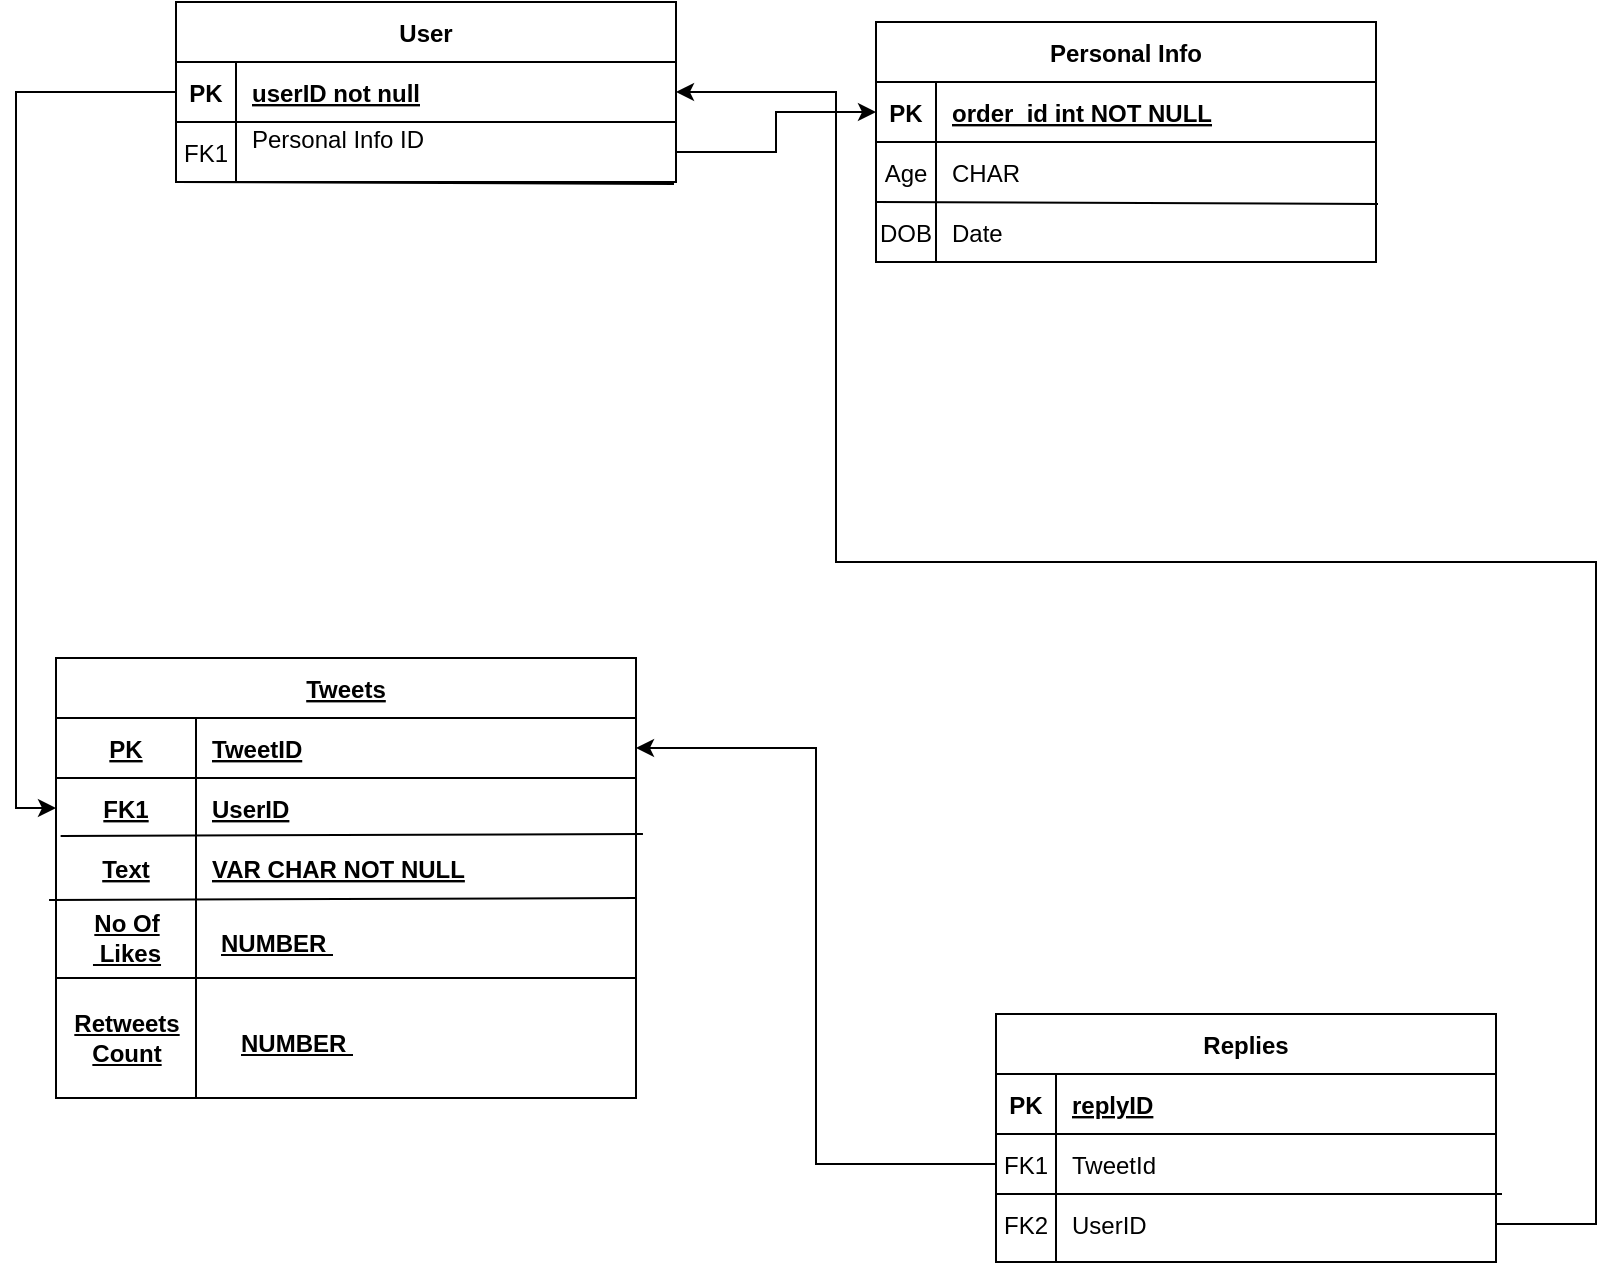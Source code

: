 <mxfile version="22.0.8" type="github">
  <diagram id="R2lEEEUBdFMjLlhIrx00" name="Page-1">
    <mxGraphModel dx="1434" dy="750" grid="1" gridSize="10" guides="1" tooltips="1" connect="1" arrows="1" fold="1" page="1" pageScale="1" pageWidth="850" pageHeight="1100" math="0" shadow="0" extFonts="Permanent Marker^https://fonts.googleapis.com/css?family=Permanent+Marker">
      <root>
        <mxCell id="0" />
        <mxCell id="1" parent="0" />
        <mxCell id="C-vyLk0tnHw3VtMMgP7b-2" value="Personal Info" style="shape=table;startSize=30;container=1;collapsible=1;childLayout=tableLayout;fixedRows=1;rowLines=0;fontStyle=1;align=center;resizeLast=1;" parent="1" vertex="1">
          <mxGeometry x="450" y="120" width="250" height="120" as="geometry" />
        </mxCell>
        <mxCell id="C-vyLk0tnHw3VtMMgP7b-3" value="" style="shape=partialRectangle;collapsible=0;dropTarget=0;pointerEvents=0;fillColor=none;points=[[0,0.5],[1,0.5]];portConstraint=eastwest;top=0;left=0;right=0;bottom=1;" parent="C-vyLk0tnHw3VtMMgP7b-2" vertex="1">
          <mxGeometry y="30" width="250" height="30" as="geometry" />
        </mxCell>
        <mxCell id="C-vyLk0tnHw3VtMMgP7b-4" value="PK" style="shape=partialRectangle;overflow=hidden;connectable=0;fillColor=none;top=0;left=0;bottom=0;right=0;fontStyle=1;" parent="C-vyLk0tnHw3VtMMgP7b-3" vertex="1">
          <mxGeometry width="30" height="30" as="geometry">
            <mxRectangle width="30" height="30" as="alternateBounds" />
          </mxGeometry>
        </mxCell>
        <mxCell id="C-vyLk0tnHw3VtMMgP7b-5" value="order_id int NOT NULL " style="shape=partialRectangle;overflow=hidden;connectable=0;fillColor=none;top=0;left=0;bottom=0;right=0;align=left;spacingLeft=6;fontStyle=5;" parent="C-vyLk0tnHw3VtMMgP7b-3" vertex="1">
          <mxGeometry x="30" width="220" height="30" as="geometry">
            <mxRectangle width="220" height="30" as="alternateBounds" />
          </mxGeometry>
        </mxCell>
        <mxCell id="C-vyLk0tnHw3VtMMgP7b-6" value="" style="shape=partialRectangle;collapsible=0;dropTarget=0;pointerEvents=0;fillColor=none;points=[[0,0.5],[1,0.5]];portConstraint=eastwest;top=0;left=0;right=0;bottom=0;" parent="C-vyLk0tnHw3VtMMgP7b-2" vertex="1">
          <mxGeometry y="60" width="250" height="30" as="geometry" />
        </mxCell>
        <mxCell id="C-vyLk0tnHw3VtMMgP7b-7" value="Age" style="shape=partialRectangle;overflow=hidden;connectable=0;fillColor=none;top=0;left=0;bottom=0;right=0;" parent="C-vyLk0tnHw3VtMMgP7b-6" vertex="1">
          <mxGeometry width="30" height="30" as="geometry">
            <mxRectangle width="30" height="30" as="alternateBounds" />
          </mxGeometry>
        </mxCell>
        <mxCell id="C-vyLk0tnHw3VtMMgP7b-8" value="CHAR" style="shape=partialRectangle;overflow=hidden;connectable=0;fillColor=none;top=0;left=0;bottom=0;right=0;align=left;spacingLeft=6;" parent="C-vyLk0tnHw3VtMMgP7b-6" vertex="1">
          <mxGeometry x="30" width="220" height="30" as="geometry">
            <mxRectangle width="220" height="30" as="alternateBounds" />
          </mxGeometry>
        </mxCell>
        <mxCell id="C-vyLk0tnHw3VtMMgP7b-9" value="" style="shape=partialRectangle;collapsible=0;dropTarget=0;pointerEvents=0;fillColor=none;points=[[0,0.5],[1,0.5]];portConstraint=eastwest;top=0;left=0;right=0;bottom=0;" parent="C-vyLk0tnHw3VtMMgP7b-2" vertex="1">
          <mxGeometry y="90" width="250" height="30" as="geometry" />
        </mxCell>
        <mxCell id="C-vyLk0tnHw3VtMMgP7b-10" value="DOB" style="shape=partialRectangle;overflow=hidden;connectable=0;fillColor=none;top=0;left=0;bottom=0;right=0;" parent="C-vyLk0tnHw3VtMMgP7b-9" vertex="1">
          <mxGeometry width="30" height="30" as="geometry">
            <mxRectangle width="30" height="30" as="alternateBounds" />
          </mxGeometry>
        </mxCell>
        <mxCell id="C-vyLk0tnHw3VtMMgP7b-11" value="Date" style="shape=partialRectangle;overflow=hidden;connectable=0;fillColor=none;top=0;left=0;bottom=0;right=0;align=left;spacingLeft=6;" parent="C-vyLk0tnHw3VtMMgP7b-9" vertex="1">
          <mxGeometry x="30" width="220" height="30" as="geometry">
            <mxRectangle width="220" height="30" as="alternateBounds" />
          </mxGeometry>
        </mxCell>
        <mxCell id="7TSEY7u7kIDkKRWDg9-y-68" value="" style="endArrow=none;html=1;rounded=0;entryX=1.004;entryY=0.033;entryDx=0;entryDy=0;entryPerimeter=0;" edge="1" parent="C-vyLk0tnHw3VtMMgP7b-2" target="C-vyLk0tnHw3VtMMgP7b-9">
          <mxGeometry width="50" height="50" relative="1" as="geometry">
            <mxPoint y="90" as="sourcePoint" />
            <mxPoint x="50" y="240" as="targetPoint" />
          </mxGeometry>
        </mxCell>
        <mxCell id="C-vyLk0tnHw3VtMMgP7b-23" value="User" style="shape=table;startSize=30;container=1;collapsible=1;childLayout=tableLayout;fixedRows=1;rowLines=0;fontStyle=1;align=center;resizeLast=1;" parent="1" vertex="1">
          <mxGeometry x="100" y="110" width="250" height="90" as="geometry" />
        </mxCell>
        <mxCell id="C-vyLk0tnHw3VtMMgP7b-24" value="" style="shape=partialRectangle;collapsible=0;dropTarget=0;pointerEvents=0;fillColor=none;points=[[0,0.5],[1,0.5]];portConstraint=eastwest;top=0;left=0;right=0;bottom=1;" parent="C-vyLk0tnHw3VtMMgP7b-23" vertex="1">
          <mxGeometry y="30" width="250" height="30" as="geometry" />
        </mxCell>
        <mxCell id="C-vyLk0tnHw3VtMMgP7b-25" value="PK" style="shape=partialRectangle;overflow=hidden;connectable=0;fillColor=none;top=0;left=0;bottom=0;right=0;fontStyle=1;" parent="C-vyLk0tnHw3VtMMgP7b-24" vertex="1">
          <mxGeometry width="30" height="30" as="geometry">
            <mxRectangle width="30" height="30" as="alternateBounds" />
          </mxGeometry>
        </mxCell>
        <mxCell id="C-vyLk0tnHw3VtMMgP7b-26" value="userID not null" style="shape=partialRectangle;overflow=hidden;connectable=0;fillColor=none;top=0;left=0;bottom=0;right=0;align=left;spacingLeft=6;fontStyle=5;" parent="C-vyLk0tnHw3VtMMgP7b-24" vertex="1">
          <mxGeometry x="30" width="220" height="30" as="geometry">
            <mxRectangle width="220" height="30" as="alternateBounds" />
          </mxGeometry>
        </mxCell>
        <mxCell id="C-vyLk0tnHw3VtMMgP7b-27" value="" style="shape=partialRectangle;collapsible=0;dropTarget=0;pointerEvents=0;fillColor=none;points=[[0,0.5],[1,0.5]];portConstraint=eastwest;top=0;left=0;right=0;bottom=0;" parent="C-vyLk0tnHw3VtMMgP7b-23" vertex="1">
          <mxGeometry y="60" width="250" height="30" as="geometry" />
        </mxCell>
        <mxCell id="C-vyLk0tnHw3VtMMgP7b-28" value="FK1" style="shape=partialRectangle;overflow=hidden;connectable=0;fillColor=none;top=0;left=0;bottom=0;right=0;" parent="C-vyLk0tnHw3VtMMgP7b-27" vertex="1">
          <mxGeometry width="30" height="30" as="geometry">
            <mxRectangle width="30" height="30" as="alternateBounds" />
          </mxGeometry>
        </mxCell>
        <mxCell id="C-vyLk0tnHw3VtMMgP7b-29" value="Personal Info ID&#xa;" style="shape=partialRectangle;overflow=hidden;connectable=0;fillColor=none;top=0;left=0;bottom=0;right=0;align=left;spacingLeft=6;" parent="C-vyLk0tnHw3VtMMgP7b-27" vertex="1">
          <mxGeometry x="30" width="220" height="30" as="geometry">
            <mxRectangle width="220" height="30" as="alternateBounds" />
          </mxGeometry>
        </mxCell>
        <mxCell id="7TSEY7u7kIDkKRWDg9-y-12" value="" style="endArrow=none;html=1;rounded=0;entryX=0.996;entryY=1.033;entryDx=0;entryDy=0;entryPerimeter=0;labelBackgroundColor=#000000;" edge="1" parent="C-vyLk0tnHw3VtMMgP7b-23" target="C-vyLk0tnHw3VtMMgP7b-27">
          <mxGeometry width="50" height="50" relative="1" as="geometry">
            <mxPoint y="90" as="sourcePoint" />
            <mxPoint x="120" y="80" as="targetPoint" />
          </mxGeometry>
        </mxCell>
        <mxCell id="7TSEY7u7kIDkKRWDg9-y-1" value="Replies" style="shape=table;startSize=30;container=1;collapsible=1;childLayout=tableLayout;fixedRows=1;rowLines=0;fontStyle=1;align=center;resizeLast=1;" vertex="1" parent="1">
          <mxGeometry x="510" y="616" width="250" height="124" as="geometry" />
        </mxCell>
        <mxCell id="7TSEY7u7kIDkKRWDg9-y-2" value="" style="shape=partialRectangle;collapsible=0;dropTarget=0;pointerEvents=0;fillColor=none;points=[[0,0.5],[1,0.5]];portConstraint=eastwest;top=0;left=0;right=0;bottom=1;" vertex="1" parent="7TSEY7u7kIDkKRWDg9-y-1">
          <mxGeometry y="30" width="250" height="30" as="geometry" />
        </mxCell>
        <mxCell id="7TSEY7u7kIDkKRWDg9-y-3" value="PK" style="shape=partialRectangle;overflow=hidden;connectable=0;fillColor=none;top=0;left=0;bottom=0;right=0;fontStyle=1;" vertex="1" parent="7TSEY7u7kIDkKRWDg9-y-2">
          <mxGeometry width="30" height="30" as="geometry">
            <mxRectangle width="30" height="30" as="alternateBounds" />
          </mxGeometry>
        </mxCell>
        <mxCell id="7TSEY7u7kIDkKRWDg9-y-4" value="replyID" style="shape=partialRectangle;overflow=hidden;connectable=0;fillColor=none;top=0;left=0;bottom=0;right=0;align=left;spacingLeft=6;fontStyle=5;" vertex="1" parent="7TSEY7u7kIDkKRWDg9-y-2">
          <mxGeometry x="30" width="220" height="30" as="geometry">
            <mxRectangle width="220" height="30" as="alternateBounds" />
          </mxGeometry>
        </mxCell>
        <mxCell id="7TSEY7u7kIDkKRWDg9-y-5" value="" style="shape=partialRectangle;collapsible=0;dropTarget=0;pointerEvents=0;fillColor=none;points=[[0,0.5],[1,0.5]];portConstraint=eastwest;top=0;left=0;right=0;bottom=0;" vertex="1" parent="7TSEY7u7kIDkKRWDg9-y-1">
          <mxGeometry y="60" width="250" height="30" as="geometry" />
        </mxCell>
        <mxCell id="7TSEY7u7kIDkKRWDg9-y-6" value="FK1" style="shape=partialRectangle;overflow=hidden;connectable=0;fillColor=none;top=0;left=0;bottom=0;right=0;" vertex="1" parent="7TSEY7u7kIDkKRWDg9-y-5">
          <mxGeometry width="30" height="30" as="geometry">
            <mxRectangle width="30" height="30" as="alternateBounds" />
          </mxGeometry>
        </mxCell>
        <mxCell id="7TSEY7u7kIDkKRWDg9-y-7" value="TweetId" style="shape=partialRectangle;overflow=hidden;connectable=0;fillColor=none;top=0;left=0;bottom=0;right=0;align=left;spacingLeft=6;" vertex="1" parent="7TSEY7u7kIDkKRWDg9-y-5">
          <mxGeometry x="30" width="220" height="30" as="geometry">
            <mxRectangle width="220" height="30" as="alternateBounds" />
          </mxGeometry>
        </mxCell>
        <mxCell id="7TSEY7u7kIDkKRWDg9-y-8" value="" style="shape=partialRectangle;collapsible=0;dropTarget=0;pointerEvents=0;fillColor=none;points=[[0,0.5],[1,0.5]];portConstraint=eastwest;top=0;left=0;right=0;bottom=0;" vertex="1" parent="7TSEY7u7kIDkKRWDg9-y-1">
          <mxGeometry y="90" width="250" height="30" as="geometry" />
        </mxCell>
        <mxCell id="7TSEY7u7kIDkKRWDg9-y-9" value="FK2" style="shape=partialRectangle;overflow=hidden;connectable=0;fillColor=none;top=0;left=0;bottom=0;right=0;" vertex="1" parent="7TSEY7u7kIDkKRWDg9-y-8">
          <mxGeometry width="30" height="30" as="geometry">
            <mxRectangle width="30" height="30" as="alternateBounds" />
          </mxGeometry>
        </mxCell>
        <mxCell id="7TSEY7u7kIDkKRWDg9-y-10" value="UserID" style="shape=partialRectangle;overflow=hidden;connectable=0;fillColor=none;top=0;left=0;bottom=0;right=0;align=left;spacingLeft=6;" vertex="1" parent="7TSEY7u7kIDkKRWDg9-y-8">
          <mxGeometry x="30" width="220" height="30" as="geometry">
            <mxRectangle width="220" height="30" as="alternateBounds" />
          </mxGeometry>
        </mxCell>
        <mxCell id="7TSEY7u7kIDkKRWDg9-y-61" value="" style="endArrow=none;html=1;rounded=0;entryX=0;entryY=1;entryDx=0;entryDy=0;entryPerimeter=0;exitX=1.012;exitY=1;exitDx=0;exitDy=0;exitPerimeter=0;" edge="1" parent="7TSEY7u7kIDkKRWDg9-y-1" source="7TSEY7u7kIDkKRWDg9-y-5" target="7TSEY7u7kIDkKRWDg9-y-5">
          <mxGeometry width="50" height="50" relative="1" as="geometry">
            <mxPoint x="-60" y="124" as="sourcePoint" />
            <mxPoint x="-10" y="74" as="targetPoint" />
          </mxGeometry>
        </mxCell>
        <mxCell id="7TSEY7u7kIDkKRWDg9-y-38" value="Tweets" style="shape=table;startSize=30;container=1;collapsible=1;childLayout=tableLayout;fixedRows=1;rowLines=0;fontStyle=5;align=center;resizeLast=1;fontSize=12;" vertex="1" parent="1">
          <mxGeometry x="40" y="438" width="290" height="220" as="geometry" />
        </mxCell>
        <mxCell id="7TSEY7u7kIDkKRWDg9-y-39" value="" style="shape=partialRectangle;collapsible=0;dropTarget=0;pointerEvents=0;fillColor=none;points=[[0,0.5],[1,0.5]];portConstraint=eastwest;top=0;left=0;right=0;bottom=1;fontSize=12;fontStyle=5" vertex="1" parent="7TSEY7u7kIDkKRWDg9-y-38">
          <mxGeometry y="30" width="290" height="30" as="geometry" />
        </mxCell>
        <mxCell id="7TSEY7u7kIDkKRWDg9-y-40" value="PK" style="shape=partialRectangle;overflow=hidden;connectable=0;fillColor=none;top=0;left=0;bottom=0;right=0;fontStyle=5;fontSize=12;" vertex="1" parent="7TSEY7u7kIDkKRWDg9-y-39">
          <mxGeometry width="70" height="30" as="geometry">
            <mxRectangle width="70" height="30" as="alternateBounds" />
          </mxGeometry>
        </mxCell>
        <mxCell id="7TSEY7u7kIDkKRWDg9-y-41" value="TweetID" style="shape=partialRectangle;overflow=hidden;connectable=0;fillColor=none;top=0;left=0;bottom=0;right=0;align=left;spacingLeft=6;fontStyle=5;fontSize=12;" vertex="1" parent="7TSEY7u7kIDkKRWDg9-y-39">
          <mxGeometry x="70" width="220" height="30" as="geometry">
            <mxRectangle width="220" height="30" as="alternateBounds" />
          </mxGeometry>
        </mxCell>
        <mxCell id="7TSEY7u7kIDkKRWDg9-y-42" value="" style="shape=partialRectangle;collapsible=0;dropTarget=0;pointerEvents=0;fillColor=none;points=[[0,0.5],[1,0.5]];portConstraint=eastwest;top=0;left=0;right=0;bottom=0;fontSize=12;fontStyle=5" vertex="1" parent="7TSEY7u7kIDkKRWDg9-y-38">
          <mxGeometry y="60" width="290" height="30" as="geometry" />
        </mxCell>
        <mxCell id="7TSEY7u7kIDkKRWDg9-y-43" value="FK1" style="shape=partialRectangle;overflow=hidden;connectable=0;fillColor=none;top=0;left=0;bottom=0;right=0;fontSize=12;fontStyle=5" vertex="1" parent="7TSEY7u7kIDkKRWDg9-y-42">
          <mxGeometry width="70" height="30" as="geometry">
            <mxRectangle width="70" height="30" as="alternateBounds" />
          </mxGeometry>
        </mxCell>
        <mxCell id="7TSEY7u7kIDkKRWDg9-y-44" value="UserID" style="shape=partialRectangle;overflow=hidden;connectable=0;fillColor=none;top=0;left=0;bottom=0;right=0;align=left;spacingLeft=6;fontSize=12;fontStyle=5" vertex="1" parent="7TSEY7u7kIDkKRWDg9-y-42">
          <mxGeometry x="70" width="220" height="30" as="geometry">
            <mxRectangle width="220" height="30" as="alternateBounds" />
          </mxGeometry>
        </mxCell>
        <mxCell id="7TSEY7u7kIDkKRWDg9-y-45" value="" style="shape=partialRectangle;collapsible=0;dropTarget=0;pointerEvents=0;fillColor=none;points=[[0,0.5],[1,0.5]];portConstraint=eastwest;top=0;left=0;right=0;bottom=0;fontSize=12;fontStyle=5" vertex="1" parent="7TSEY7u7kIDkKRWDg9-y-38">
          <mxGeometry y="90" width="290" height="30" as="geometry" />
        </mxCell>
        <mxCell id="7TSEY7u7kIDkKRWDg9-y-46" value="Text" style="shape=partialRectangle;overflow=hidden;connectable=0;fillColor=none;top=0;left=0;bottom=0;right=0;fontSize=12;fontStyle=5" vertex="1" parent="7TSEY7u7kIDkKRWDg9-y-45">
          <mxGeometry width="70" height="30" as="geometry">
            <mxRectangle width="70" height="30" as="alternateBounds" />
          </mxGeometry>
        </mxCell>
        <mxCell id="7TSEY7u7kIDkKRWDg9-y-47" value="VAR CHAR NOT NULL" style="shape=partialRectangle;overflow=hidden;connectable=0;fillColor=none;top=0;left=0;bottom=0;right=0;align=left;spacingLeft=6;fontSize=12;fontStyle=5" vertex="1" parent="7TSEY7u7kIDkKRWDg9-y-45">
          <mxGeometry x="70" width="220" height="30" as="geometry">
            <mxRectangle width="220" height="30" as="alternateBounds" />
          </mxGeometry>
        </mxCell>
        <mxCell id="7TSEY7u7kIDkKRWDg9-y-48" value="" style="endArrow=none;html=1;rounded=0;entryX=1.012;entryY=-0.067;entryDx=0;entryDy=0;entryPerimeter=0;exitX=0.008;exitY=-0.033;exitDx=0;exitDy=0;exitPerimeter=0;fontSize=12;fontStyle=5" edge="1" parent="7TSEY7u7kIDkKRWDg9-y-38" source="7TSEY7u7kIDkKRWDg9-y-45" target="7TSEY7u7kIDkKRWDg9-y-45">
          <mxGeometry width="50" height="50" relative="1" as="geometry">
            <mxPoint x="-50" y="220" as="sourcePoint" />
            <mxPoint y="170" as="targetPoint" />
          </mxGeometry>
        </mxCell>
        <mxCell id="7TSEY7u7kIDkKRWDg9-y-49" value="" style="endArrow=none;html=1;rounded=0;entryX=1;entryY=1;entryDx=0;entryDy=0;entryPerimeter=0;exitX=-0.012;exitY=1.033;exitDx=0;exitDy=0;exitPerimeter=0;fontSize=12;fontStyle=5" edge="1" parent="7TSEY7u7kIDkKRWDg9-y-38" source="7TSEY7u7kIDkKRWDg9-y-45" target="7TSEY7u7kIDkKRWDg9-y-45">
          <mxGeometry width="50" height="50" relative="1" as="geometry">
            <mxPoint x="-50" y="220" as="sourcePoint" />
            <mxPoint y="170" as="targetPoint" />
          </mxGeometry>
        </mxCell>
        <mxCell id="7TSEY7u7kIDkKRWDg9-y-50" value="" style="endArrow=none;html=1;rounded=0;fontSize=12;fontStyle=5" edge="1" parent="1">
          <mxGeometry width="50" height="50" relative="1" as="geometry">
            <mxPoint x="110" y="608" as="sourcePoint" />
            <mxPoint x="110" y="558" as="targetPoint" />
          </mxGeometry>
        </mxCell>
        <mxCell id="7TSEY7u7kIDkKRWDg9-y-51" value="No Of&lt;br style=&quot;font-size: 12px;&quot;&gt;&amp;nbsp;Likes&lt;br style=&quot;font-size: 12px;&quot;&gt;" style="text;html=1;align=center;verticalAlign=middle;resizable=0;points=[];autosize=1;strokeColor=none;fillColor=none;fontSize=12;fontStyle=5" vertex="1" parent="1">
          <mxGeometry x="45" y="558" width="60" height="40" as="geometry" />
        </mxCell>
        <mxCell id="7TSEY7u7kIDkKRWDg9-y-52" value="NUMBER&amp;nbsp;" style="text;html=1;align=center;verticalAlign=middle;resizable=0;points=[];autosize=1;strokeColor=none;fillColor=none;fontSize=12;fontStyle=5" vertex="1" parent="1">
          <mxGeometry x="110" y="566" width="80" height="30" as="geometry" />
        </mxCell>
        <mxCell id="7TSEY7u7kIDkKRWDg9-y-53" value="Retweets&lt;br style=&quot;font-size: 12px;&quot;&gt;Count" style="text;html=1;align=center;verticalAlign=middle;resizable=0;points=[];autosize=1;strokeColor=none;fillColor=none;fontSize=12;fontStyle=5" vertex="1" parent="1">
          <mxGeometry x="35" y="608" width="80" height="40" as="geometry" />
        </mxCell>
        <mxCell id="7TSEY7u7kIDkKRWDg9-y-54" value="" style="endArrow=none;html=1;rounded=0;fontSize=12;fontStyle=5" edge="1" parent="1">
          <mxGeometry width="50" height="50" relative="1" as="geometry">
            <mxPoint x="110" y="658" as="sourcePoint" />
            <mxPoint x="110" y="608" as="targetPoint" />
          </mxGeometry>
        </mxCell>
        <mxCell id="7TSEY7u7kIDkKRWDg9-y-55" value="" style="endArrow=none;html=1;rounded=0;fontSize=12;fontStyle=5" edge="1" parent="1">
          <mxGeometry width="50" height="50" relative="1" as="geometry">
            <mxPoint x="330" y="598" as="sourcePoint" />
            <mxPoint x="40" y="598" as="targetPoint" />
          </mxGeometry>
        </mxCell>
        <mxCell id="7TSEY7u7kIDkKRWDg9-y-56" value="NUMBER&amp;nbsp;" style="text;html=1;align=center;verticalAlign=middle;resizable=0;points=[];autosize=1;strokeColor=none;fillColor=none;fontSize=12;fontStyle=5" vertex="1" parent="1">
          <mxGeometry x="120" y="616" width="80" height="30" as="geometry" />
        </mxCell>
        <mxCell id="7TSEY7u7kIDkKRWDg9-y-60" style="edgeStyle=orthogonalEdgeStyle;rounded=0;orthogonalLoop=1;jettySize=auto;html=1;entryX=0;entryY=0.5;entryDx=0;entryDy=0;" edge="1" parent="1" source="C-vyLk0tnHw3VtMMgP7b-24" target="7TSEY7u7kIDkKRWDg9-y-42">
          <mxGeometry relative="1" as="geometry" />
        </mxCell>
        <mxCell id="7TSEY7u7kIDkKRWDg9-y-62" value="" style="endArrow=none;html=1;rounded=0;" edge="1" parent="1">
          <mxGeometry width="50" height="50" relative="1" as="geometry">
            <mxPoint x="540" y="740" as="sourcePoint" />
            <mxPoint x="540" y="650" as="targetPoint" />
          </mxGeometry>
        </mxCell>
        <mxCell id="7TSEY7u7kIDkKRWDg9-y-64" style="edgeStyle=orthogonalEdgeStyle;rounded=0;orthogonalLoop=1;jettySize=auto;html=1;entryX=1;entryY=0.5;entryDx=0;entryDy=0;" edge="1" parent="1" source="7TSEY7u7kIDkKRWDg9-y-5" target="7TSEY7u7kIDkKRWDg9-y-39">
          <mxGeometry relative="1" as="geometry" />
        </mxCell>
        <mxCell id="7TSEY7u7kIDkKRWDg9-y-65" style="edgeStyle=orthogonalEdgeStyle;rounded=0;orthogonalLoop=1;jettySize=auto;html=1;entryX=1;entryY=0.5;entryDx=0;entryDy=0;" edge="1" parent="1" source="7TSEY7u7kIDkKRWDg9-y-8" target="C-vyLk0tnHw3VtMMgP7b-24">
          <mxGeometry relative="1" as="geometry">
            <mxPoint x="740" y="449" as="targetPoint" />
            <Array as="points">
              <mxPoint x="810" y="721" />
              <mxPoint x="810" y="390" />
              <mxPoint x="430" y="390" />
              <mxPoint x="430" y="155" />
            </Array>
          </mxGeometry>
        </mxCell>
        <mxCell id="7TSEY7u7kIDkKRWDg9-y-67" value="" style="edgeStyle=orthogonalEdgeStyle;rounded=0;orthogonalLoop=1;jettySize=auto;html=1;" edge="1" parent="1" source="C-vyLk0tnHw3VtMMgP7b-27" target="C-vyLk0tnHw3VtMMgP7b-3">
          <mxGeometry relative="1" as="geometry" />
        </mxCell>
      </root>
    </mxGraphModel>
  </diagram>
</mxfile>
